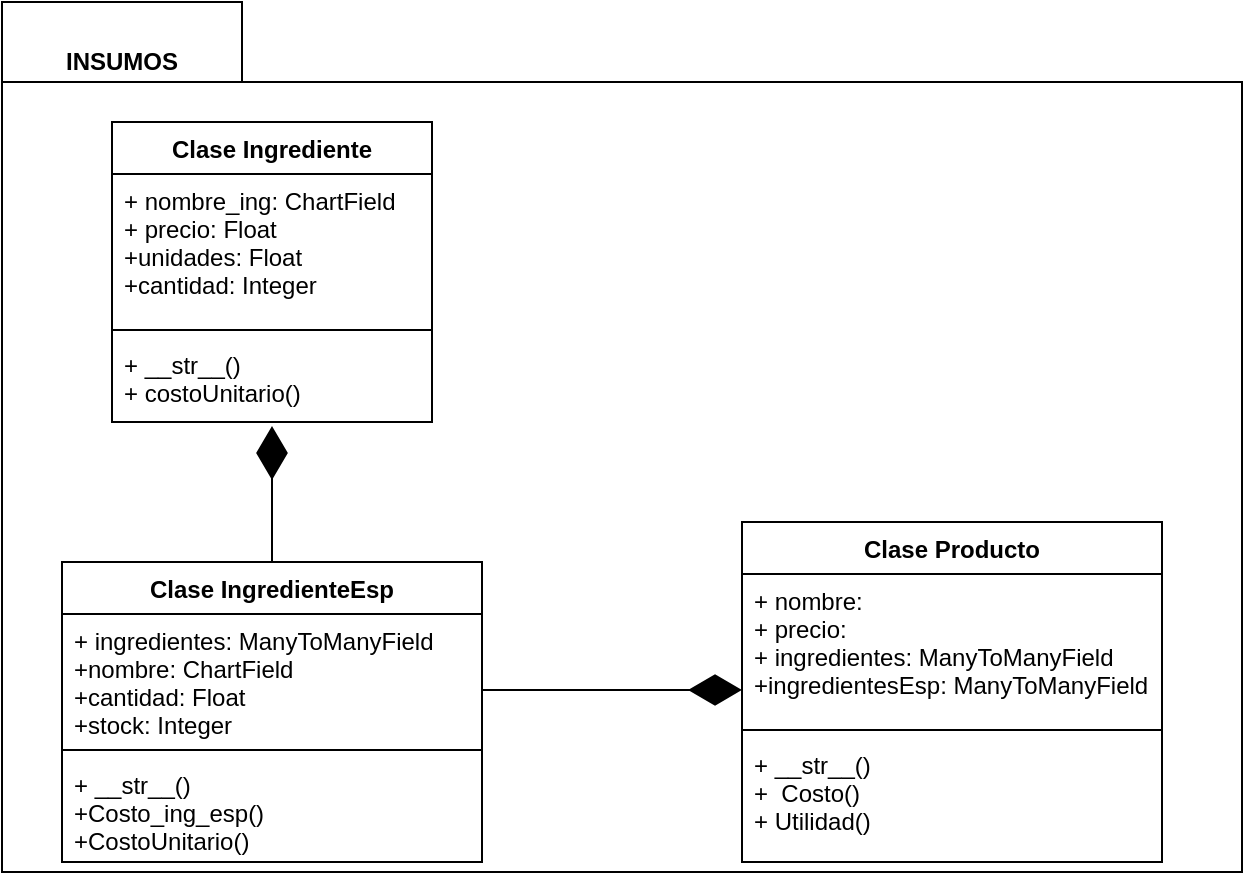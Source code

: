 <mxfile version="15.3.2" type="github">
  <diagram id="DT-_muEqHMBpyArq2VsZ" name="Page-1">
    <mxGraphModel dx="1021" dy="567" grid="1" gridSize="10" guides="1" tooltips="1" connect="1" arrows="1" fold="1" page="1" pageScale="1" pageWidth="827" pageHeight="1169" math="0" shadow="0">
      <root>
        <mxCell id="0" />
        <mxCell id="1" parent="0" />
        <mxCell id="LlK_bNaNvu1yjgypKK31-1" value="" style="shape=folder;fontStyle=1;spacingTop=10;tabWidth=120;tabHeight=40;tabPosition=left;html=1;" parent="1" vertex="1">
          <mxGeometry x="70" y="20" width="620" height="435" as="geometry" />
        </mxCell>
        <mxCell id="LlK_bNaNvu1yjgypKK31-2" value="INSUMOS" style="text;html=1;strokeColor=none;fillColor=none;align=center;verticalAlign=middle;whiteSpace=wrap;rounded=0;fontStyle=1" parent="1" vertex="1">
          <mxGeometry x="110" y="40" width="40" height="20" as="geometry" />
        </mxCell>
        <mxCell id="LlK_bNaNvu1yjgypKK31-3" value="Clase Ingrediente" style="swimlane;fontStyle=1;align=center;verticalAlign=top;childLayout=stackLayout;horizontal=1;startSize=26;horizontalStack=0;resizeParent=1;resizeParentMax=0;resizeLast=0;collapsible=1;marginBottom=0;" parent="1" vertex="1">
          <mxGeometry x="125" y="80" width="160" height="150" as="geometry" />
        </mxCell>
        <mxCell id="LlK_bNaNvu1yjgypKK31-4" value="+ nombre_ing: ChartField&#xa;+ precio: Float&#xa;+unidades: Float&#xa;+cantidad: Integer&#xa;" style="text;strokeColor=none;fillColor=none;align=left;verticalAlign=top;spacingLeft=4;spacingRight=4;overflow=hidden;rotatable=0;points=[[0,0.5],[1,0.5]];portConstraint=eastwest;" parent="LlK_bNaNvu1yjgypKK31-3" vertex="1">
          <mxGeometry y="26" width="160" height="74" as="geometry" />
        </mxCell>
        <mxCell id="LlK_bNaNvu1yjgypKK31-5" value="" style="line;strokeWidth=1;fillColor=none;align=left;verticalAlign=middle;spacingTop=-1;spacingLeft=3;spacingRight=3;rotatable=0;labelPosition=right;points=[];portConstraint=eastwest;" parent="LlK_bNaNvu1yjgypKK31-3" vertex="1">
          <mxGeometry y="100" width="160" height="8" as="geometry" />
        </mxCell>
        <mxCell id="LlK_bNaNvu1yjgypKK31-6" value="+ __str__()&#xa;+ costoUnitario()" style="text;strokeColor=none;fillColor=none;align=left;verticalAlign=top;spacingLeft=4;spacingRight=4;overflow=hidden;rotatable=0;points=[[0,0.5],[1,0.5]];portConstraint=eastwest;" parent="LlK_bNaNvu1yjgypKK31-3" vertex="1">
          <mxGeometry y="108" width="160" height="42" as="geometry" />
        </mxCell>
        <mxCell id="LlK_bNaNvu1yjgypKK31-17" value="Clase IngredienteEsp" style="swimlane;fontStyle=1;align=center;verticalAlign=top;childLayout=stackLayout;horizontal=1;startSize=26;horizontalStack=0;resizeParent=1;resizeParentMax=0;resizeLast=0;collapsible=1;marginBottom=0;" parent="1" vertex="1">
          <mxGeometry x="100" y="300" width="210" height="150" as="geometry" />
        </mxCell>
        <mxCell id="LlK_bNaNvu1yjgypKK31-18" value="+ ingredientes: ManyToManyField&#xa;+nombre: ChartField&#xa;+cantidad: Float&#xa;+stock: Integer" style="text;strokeColor=none;fillColor=none;align=left;verticalAlign=top;spacingLeft=4;spacingRight=4;overflow=hidden;rotatable=0;points=[[0,0.5],[1,0.5]];portConstraint=eastwest;" parent="LlK_bNaNvu1yjgypKK31-17" vertex="1">
          <mxGeometry y="26" width="210" height="64" as="geometry" />
        </mxCell>
        <mxCell id="LlK_bNaNvu1yjgypKK31-19" value="" style="line;strokeWidth=1;fillColor=none;align=left;verticalAlign=middle;spacingTop=-1;spacingLeft=3;spacingRight=3;rotatable=0;labelPosition=right;points=[];portConstraint=eastwest;" parent="LlK_bNaNvu1yjgypKK31-17" vertex="1">
          <mxGeometry y="90" width="210" height="8" as="geometry" />
        </mxCell>
        <mxCell id="LlK_bNaNvu1yjgypKK31-20" value="+ __str__()&#xa;+Costo_ing_esp()&#xa;+CostoUnitario()" style="text;strokeColor=none;fillColor=none;align=left;verticalAlign=top;spacingLeft=4;spacingRight=4;overflow=hidden;rotatable=0;points=[[0,0.5],[1,0.5]];portConstraint=eastwest;" parent="LlK_bNaNvu1yjgypKK31-17" vertex="1">
          <mxGeometry y="98" width="210" height="52" as="geometry" />
        </mxCell>
        <mxCell id="LlK_bNaNvu1yjgypKK31-21" value="Clase Producto" style="swimlane;fontStyle=1;align=center;verticalAlign=top;childLayout=stackLayout;horizontal=1;startSize=26;horizontalStack=0;resizeParent=1;resizeParentMax=0;resizeLast=0;collapsible=1;marginBottom=0;" parent="1" vertex="1">
          <mxGeometry x="440" y="280" width="210" height="170" as="geometry" />
        </mxCell>
        <mxCell id="LlK_bNaNvu1yjgypKK31-22" value="+ nombre:&#xa;+ precio:&#xa;+ ingredientes: ManyToManyField&#xa;+ingredientesEsp: ManyToManyField&#xa;" style="text;strokeColor=none;fillColor=none;align=left;verticalAlign=top;spacingLeft=4;spacingRight=4;overflow=hidden;rotatable=0;points=[[0,0.5],[1,0.5]];portConstraint=eastwest;" parent="LlK_bNaNvu1yjgypKK31-21" vertex="1">
          <mxGeometry y="26" width="210" height="74" as="geometry" />
        </mxCell>
        <mxCell id="LlK_bNaNvu1yjgypKK31-23" value="" style="line;strokeWidth=1;fillColor=none;align=left;verticalAlign=middle;spacingTop=-1;spacingLeft=3;spacingRight=3;rotatable=0;labelPosition=right;points=[];portConstraint=eastwest;" parent="LlK_bNaNvu1yjgypKK31-21" vertex="1">
          <mxGeometry y="100" width="210" height="8" as="geometry" />
        </mxCell>
        <mxCell id="LlK_bNaNvu1yjgypKK31-24" value="+ __str__()&#xa;+  Costo()&#xa;+ Utilidad()" style="text;strokeColor=none;fillColor=none;align=left;verticalAlign=top;spacingLeft=4;spacingRight=4;overflow=hidden;rotatable=0;points=[[0,0.5],[1,0.5]];portConstraint=eastwest;" parent="LlK_bNaNvu1yjgypKK31-21" vertex="1">
          <mxGeometry y="108" width="210" height="62" as="geometry" />
        </mxCell>
        <mxCell id="6hJx8sHjh2BJeKV0NzgI-4" value="" style="endArrow=diamondThin;endFill=1;endSize=24;html=1;exitX=0.5;exitY=0;exitDx=0;exitDy=0;" edge="1" parent="1" source="LlK_bNaNvu1yjgypKK31-17">
          <mxGeometry width="160" relative="1" as="geometry">
            <mxPoint x="160" y="250" as="sourcePoint" />
            <mxPoint x="205" y="232" as="targetPoint" />
          </mxGeometry>
        </mxCell>
        <mxCell id="6hJx8sHjh2BJeKV0NzgI-5" value="" style="endArrow=diamondThin;endFill=1;endSize=24;html=1;" edge="1" parent="1">
          <mxGeometry width="160" relative="1" as="geometry">
            <mxPoint x="310" y="364" as="sourcePoint" />
            <mxPoint x="440" y="364" as="targetPoint" />
          </mxGeometry>
        </mxCell>
      </root>
    </mxGraphModel>
  </diagram>
</mxfile>
